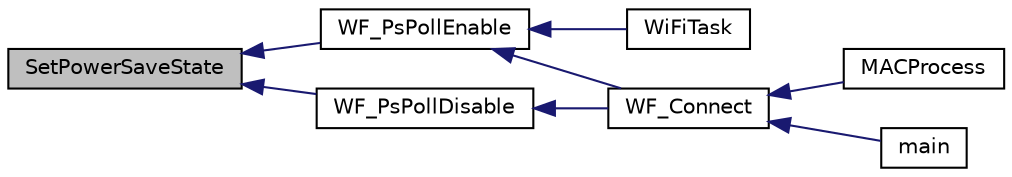 digraph "SetPowerSaveState"
{
  edge [fontname="Helvetica",fontsize="10",labelfontname="Helvetica",labelfontsize="10"];
  node [fontname="Helvetica",fontsize="10",shape=record];
  rankdir="LR";
  Node1 [label="SetPowerSaveState",height=0.2,width=0.4,color="black", fillcolor="grey75", style="filled", fontcolor="black"];
  Node1 -> Node2 [dir="back",color="midnightblue",fontsize="10",style="solid",fontname="Helvetica"];
  Node2 [label="WF_PsPollEnable",height=0.2,width=0.4,color="black", fillcolor="white", style="filled",URL="$_w_f_power_save_8c.html#a164b25f172abce3199cfac4a7e376b0f"];
  Node2 -> Node3 [dir="back",color="midnightblue",fontsize="10",style="solid",fontname="Helvetica"];
  Node3 [label="WiFiTask",height=0.2,width=0.4,color="black", fillcolor="white", style="filled",URL="$_w_f_driver_com_8c.html#a8fcbea13343565c655ca18f731f37eb3"];
  Node2 -> Node4 [dir="back",color="midnightblue",fontsize="10",style="solid",fontname="Helvetica"];
  Node4 [label="WF_Connect",height=0.2,width=0.4,color="black", fillcolor="white", style="filled",URL="$_main_demo_8c.html#a112a0c7a8a37f72cab76a6fcd3f4a4e1"];
  Node4 -> Node5 [dir="back",color="midnightblue",fontsize="10",style="solid",fontname="Helvetica"];
  Node5 [label="MACProcess",height=0.2,width=0.4,color="black", fillcolor="white", style="filled",URL="$_w_f_mac_8c.html#a74c4ae494d118879a5d3798a74c3b905"];
  Node4 -> Node6 [dir="back",color="midnightblue",fontsize="10",style="solid",fontname="Helvetica"];
  Node6 [label="main",height=0.2,width=0.4,color="black", fillcolor="white", style="filled",URL="$_main_demo_8c.html#a6288eba0f8e8ad3ab1544ad731eb7667"];
  Node1 -> Node7 [dir="back",color="midnightblue",fontsize="10",style="solid",fontname="Helvetica"];
  Node7 [label="WF_PsPollDisable",height=0.2,width=0.4,color="black", fillcolor="white", style="filled",URL="$_w_f_power_save_8c.html#af47d74aa68860b28e6b6fc85b0dc90ea"];
  Node7 -> Node4 [dir="back",color="midnightblue",fontsize="10",style="solid",fontname="Helvetica"];
}
